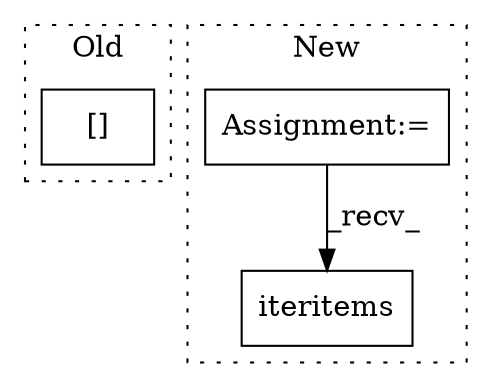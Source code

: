 digraph G {
subgraph cluster0 {
1 [label="[]" a="2" s="1111,1121" l="7,1" shape="box"];
label = "Old";
style="dotted";
}
subgraph cluster1 {
2 [label="iteritems" a="32" s="1106" l="11" shape="box"];
3 [label="Assignment:=" a="7" s="988" l="6" shape="box"];
label = "New";
style="dotted";
}
3 -> 2 [label="_recv_"];
}